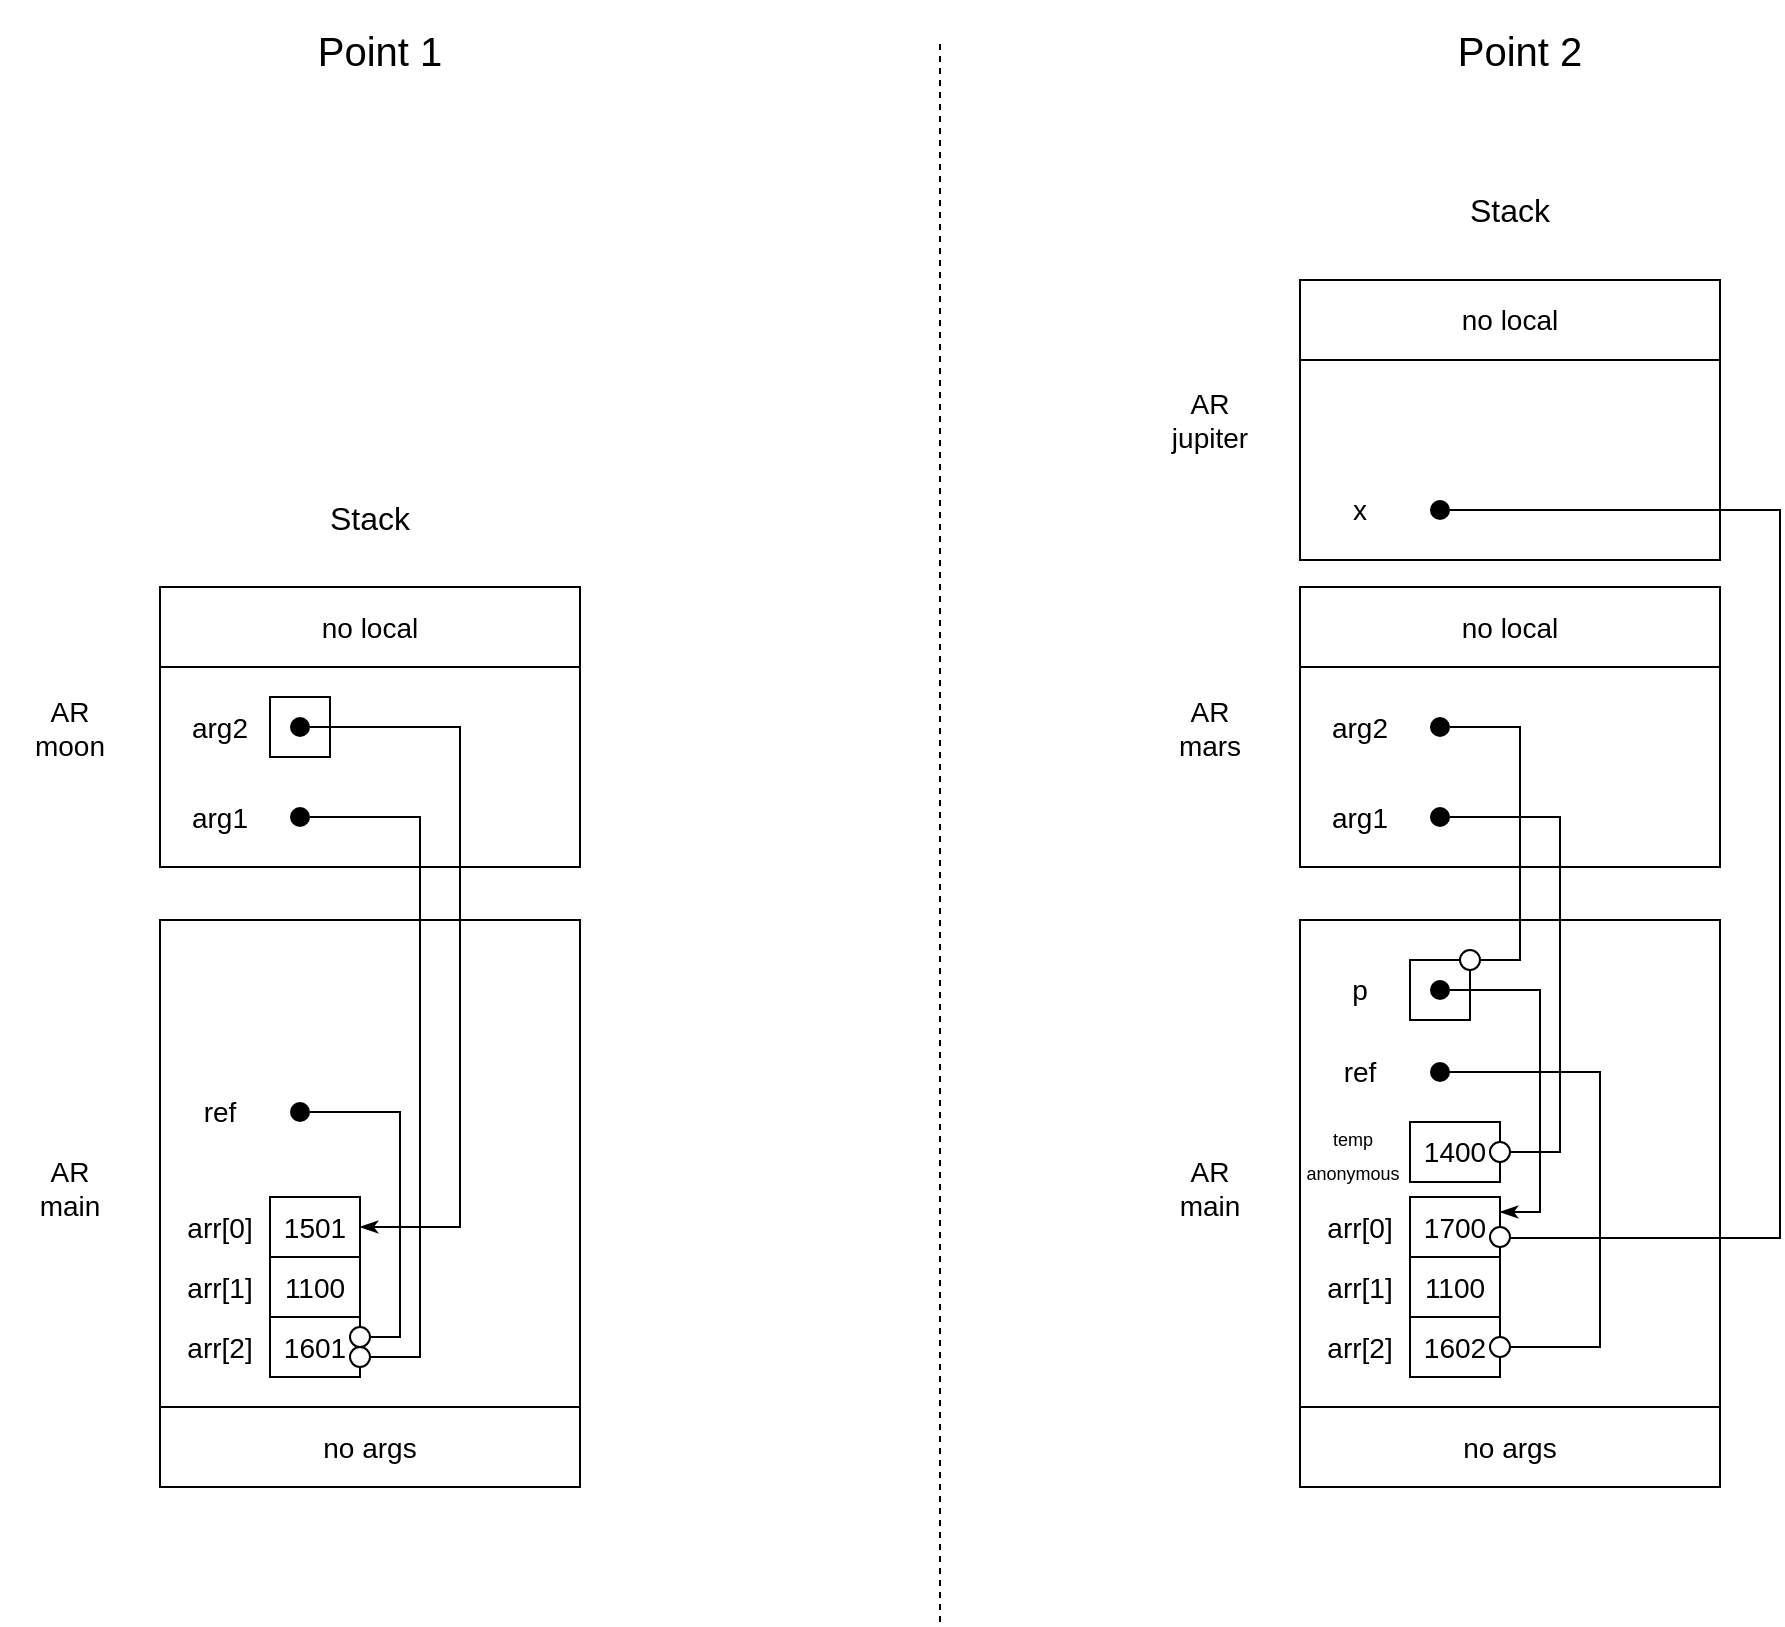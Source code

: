 <mxfile version="15.3.8" type="device"><diagram id="8z5wNx0Yzy49pbvgb2FL" name="exerciseA"><mxGraphModel dx="677" dy="378" grid="1" gridSize="10" guides="1" tooltips="1" connect="1" arrows="1" fold="1" page="1" pageScale="1" pageWidth="1100" pageHeight="850" math="0" shadow="0"><root><mxCell id="0"/><mxCell id="1" parent="0"/><mxCell id="lmqcRkjXxIzroFJogFbb-1" value="&lt;font style=&quot;font-size: 20px&quot;&gt;Point 1&lt;/font&gt;" style="text;html=1;strokeColor=none;fillColor=none;align=center;verticalAlign=middle;whiteSpace=wrap;rounded=0;fontSize=14;" vertex="1" parent="1"><mxGeometry x="230" y="10" width="100" height="50" as="geometry"/></mxCell><mxCell id="lmqcRkjXxIzroFJogFbb-2" value="&lt;font style=&quot;font-size: 16px&quot;&gt;Stack&lt;/font&gt;" style="text;html=1;strokeColor=none;fillColor=none;align=center;verticalAlign=middle;whiteSpace=wrap;rounded=0;fontSize=14;" vertex="1" parent="1"><mxGeometry x="245" y="253.5" width="60" height="30" as="geometry"/></mxCell><mxCell id="lmqcRkjXxIzroFJogFbb-3" value="&lt;font style=&quot;font-size: 14px&quot;&gt;AR&lt;br&gt;main&lt;br&gt;&lt;/font&gt;" style="text;html=1;strokeColor=none;fillColor=none;align=center;verticalAlign=middle;whiteSpace=wrap;rounded=0;fontSize=14;" vertex="1" parent="1"><mxGeometry x="100" y="573.5" width="50" height="60" as="geometry"/></mxCell><mxCell id="lmqcRkjXxIzroFJogFbb-4" value="" style="rounded=0;whiteSpace=wrap;html=1;fontSize=14;" vertex="1" parent="1"><mxGeometry x="170" y="470" width="210" height="243.5" as="geometry"/></mxCell><mxCell id="lmqcRkjXxIzroFJogFbb-5" value="no args" style="rounded=0;whiteSpace=wrap;html=1;fontSize=14;" vertex="1" parent="1"><mxGeometry x="170" y="713.5" width="210" height="40" as="geometry"/></mxCell><mxCell id="lmqcRkjXxIzroFJogFbb-6" value="1501" style="rounded=0;whiteSpace=wrap;html=1;fontSize=14;" vertex="1" parent="1"><mxGeometry x="225" y="608.5" width="45" height="30" as="geometry"/></mxCell><mxCell id="lmqcRkjXxIzroFJogFbb-7" value="arr[0]" style="text;html=1;strokeColor=none;fillColor=none;align=center;verticalAlign=middle;whiteSpace=wrap;rounded=0;fontSize=14;" vertex="1" parent="1"><mxGeometry x="180" y="613.5" width="40" height="20" as="geometry"/></mxCell><mxCell id="lmqcRkjXxIzroFJogFbb-8" value="1100" style="rounded=0;whiteSpace=wrap;html=1;fontSize=14;" vertex="1" parent="1"><mxGeometry x="225" y="638.5" width="45" height="30" as="geometry"/></mxCell><mxCell id="lmqcRkjXxIzroFJogFbb-9" value="arr[1]" style="text;html=1;strokeColor=none;fillColor=none;align=center;verticalAlign=middle;whiteSpace=wrap;rounded=0;fontSize=14;" vertex="1" parent="1"><mxGeometry x="180" y="643.5" width="40" height="20" as="geometry"/></mxCell><mxCell id="lmqcRkjXxIzroFJogFbb-10" value="1601" style="rounded=0;whiteSpace=wrap;html=1;fontSize=14;" vertex="1" parent="1"><mxGeometry x="225" y="668.5" width="45" height="30" as="geometry"/></mxCell><mxCell id="lmqcRkjXxIzroFJogFbb-11" value="arr[2]" style="text;html=1;strokeColor=none;fillColor=none;align=center;verticalAlign=middle;whiteSpace=wrap;rounded=0;fontSize=14;" vertex="1" parent="1"><mxGeometry x="180" y="673.5" width="40" height="20" as="geometry"/></mxCell><mxCell id="lmqcRkjXxIzroFJogFbb-24" value="" style="endArrow=none;dashed=1;html=1;fontSize=14;" edge="1" parent="1"><mxGeometry width="50" height="50" relative="1" as="geometry"><mxPoint x="560" y="821" as="sourcePoint"/><mxPoint x="560" y="29" as="targetPoint"/></mxGeometry></mxCell><mxCell id="lmqcRkjXxIzroFJogFbb-25" value="&lt;font style=&quot;font-size: 20px&quot;&gt;Point 2&lt;/font&gt;" style="text;html=1;strokeColor=none;fillColor=none;align=center;verticalAlign=middle;whiteSpace=wrap;rounded=0;fontSize=14;" vertex="1" parent="1"><mxGeometry x="800" y="10" width="100" height="50" as="geometry"/></mxCell><mxCell id="lmqcRkjXxIzroFJogFbb-79" style="edgeStyle=orthogonalEdgeStyle;rounded=0;orthogonalLoop=1;jettySize=auto;html=1;exitX=1;exitY=0.5;exitDx=0;exitDy=0;entryX=1;entryY=0.5;entryDx=0;entryDy=0;endArrow=none;endFill=0;" edge="1" parent="1" source="lmqcRkjXxIzroFJogFbb-75" target="lmqcRkjXxIzroFJogFbb-78"><mxGeometry relative="1" as="geometry"><Array as="points"><mxPoint x="290" y="566"/><mxPoint x="290" y="679"/></Array></mxGeometry></mxCell><mxCell id="lmqcRkjXxIzroFJogFbb-75" value="" style="ellipse;whiteSpace=wrap;html=1;fontSize=14;strokeColor=none;fillColor=#000000;" vertex="1" parent="1"><mxGeometry x="235" y="561" width="10" height="10" as="geometry"/></mxCell><mxCell id="lmqcRkjXxIzroFJogFbb-77" value="ref" style="text;html=1;strokeColor=none;fillColor=none;align=center;verticalAlign=middle;whiteSpace=wrap;rounded=0;fontSize=14;" vertex="1" parent="1"><mxGeometry x="180" y="556" width="40" height="20" as="geometry"/></mxCell><mxCell id="lmqcRkjXxIzroFJogFbb-78" value="" style="ellipse;whiteSpace=wrap;html=1;fontSize=14;strokeColor=default;fillColor=#FFFFFF;" vertex="1" parent="1"><mxGeometry x="265" y="673.5" width="10" height="10" as="geometry"/></mxCell><mxCell id="lmqcRkjXxIzroFJogFbb-80" value="" style="rounded=0;whiteSpace=wrap;html=1;fontSize=14;" vertex="1" parent="1"><mxGeometry x="170" y="343.5" width="210" height="100" as="geometry"/></mxCell><mxCell id="lmqcRkjXxIzroFJogFbb-81" value="no local" style="rounded=0;whiteSpace=wrap;html=1;fontSize=14;" vertex="1" parent="1"><mxGeometry x="170" y="303.5" width="210" height="40" as="geometry"/></mxCell><mxCell id="lmqcRkjXxIzroFJogFbb-82" value="&lt;font style=&quot;font-size: 14px&quot;&gt;AR&lt;br&gt;moon&lt;br&gt;&lt;/font&gt;" style="text;html=1;strokeColor=none;fillColor=none;align=center;verticalAlign=middle;whiteSpace=wrap;rounded=0;fontSize=14;" vertex="1" parent="1"><mxGeometry x="90" y="343.5" width="70" height="60" as="geometry"/></mxCell><mxCell id="lmqcRkjXxIzroFJogFbb-89" style="edgeStyle=orthogonalEdgeStyle;rounded=0;orthogonalLoop=1;jettySize=auto;html=1;exitX=1;exitY=0.5;exitDx=0;exitDy=0;entryX=1;entryY=0.5;entryDx=0;entryDy=0;endArrow=none;endFill=0;" edge="1" parent="1" source="lmqcRkjXxIzroFJogFbb-83" target="lmqcRkjXxIzroFJogFbb-140"><mxGeometry relative="1" as="geometry"><Array as="points"><mxPoint x="300" y="419"/><mxPoint x="300" y="689"/></Array></mxGeometry></mxCell><mxCell id="lmqcRkjXxIzroFJogFbb-83" value="" style="ellipse;whiteSpace=wrap;html=1;fontSize=14;strokeColor=none;fillColor=#000000;" vertex="1" parent="1"><mxGeometry x="235" y="413.5" width="10" height="10" as="geometry"/></mxCell><mxCell id="lmqcRkjXxIzroFJogFbb-84" value="arg1" style="text;html=1;strokeColor=none;fillColor=none;align=center;verticalAlign=middle;whiteSpace=wrap;rounded=0;fontSize=14;" vertex="1" parent="1"><mxGeometry x="180" y="408.5" width="40" height="20" as="geometry"/></mxCell><mxCell id="lmqcRkjXxIzroFJogFbb-85" value="" style="rounded=0;whiteSpace=wrap;html=1;fontSize=14;" vertex="1" parent="1"><mxGeometry x="225" y="358.5" width="30" height="30" as="geometry"/></mxCell><mxCell id="lmqcRkjXxIzroFJogFbb-90" style="edgeStyle=orthogonalEdgeStyle;rounded=0;orthogonalLoop=1;jettySize=auto;html=1;exitX=1;exitY=0.5;exitDx=0;exitDy=0;entryX=1;entryY=0.5;entryDx=0;entryDy=0;endArrow=classicThin;endFill=1;" edge="1" parent="1" source="lmqcRkjXxIzroFJogFbb-86" target="lmqcRkjXxIzroFJogFbb-6"><mxGeometry relative="1" as="geometry"><Array as="points"><mxPoint x="320" y="373"/><mxPoint x="320" y="623"/></Array></mxGeometry></mxCell><mxCell id="lmqcRkjXxIzroFJogFbb-86" value="" style="ellipse;whiteSpace=wrap;html=1;fontSize=14;strokeColor=none;fillColor=#000000;" vertex="1" parent="1"><mxGeometry x="235" y="368.5" width="10" height="10" as="geometry"/></mxCell><mxCell id="lmqcRkjXxIzroFJogFbb-87" value="arg2" style="text;html=1;strokeColor=none;fillColor=none;align=center;verticalAlign=middle;whiteSpace=wrap;rounded=0;fontSize=14;" vertex="1" parent="1"><mxGeometry x="180" y="363.5" width="40" height="20" as="geometry"/></mxCell><mxCell id="lmqcRkjXxIzroFJogFbb-91" value="&lt;font style=&quot;font-size: 16px&quot;&gt;Stack&lt;/font&gt;" style="text;html=1;strokeColor=none;fillColor=none;align=center;verticalAlign=middle;whiteSpace=wrap;rounded=0;fontSize=14;" vertex="1" parent="1"><mxGeometry x="815" y="100" width="60" height="30" as="geometry"/></mxCell><mxCell id="lmqcRkjXxIzroFJogFbb-92" value="&lt;font style=&quot;font-size: 14px&quot;&gt;AR&lt;br&gt;main&lt;br&gt;&lt;/font&gt;" style="text;html=1;strokeColor=none;fillColor=none;align=center;verticalAlign=middle;whiteSpace=wrap;rounded=0;fontSize=14;" vertex="1" parent="1"><mxGeometry x="670" y="573.5" width="50" height="60" as="geometry"/></mxCell><mxCell id="lmqcRkjXxIzroFJogFbb-93" value="" style="rounded=0;whiteSpace=wrap;html=1;fontSize=14;" vertex="1" parent="1"><mxGeometry x="740" y="470" width="210" height="243.5" as="geometry"/></mxCell><mxCell id="lmqcRkjXxIzroFJogFbb-94" value="no args" style="rounded=0;whiteSpace=wrap;html=1;fontSize=14;" vertex="1" parent="1"><mxGeometry x="740" y="713.5" width="210" height="40" as="geometry"/></mxCell><mxCell id="lmqcRkjXxIzroFJogFbb-95" value="1700" style="rounded=0;whiteSpace=wrap;html=1;fontSize=14;" vertex="1" parent="1"><mxGeometry x="795" y="608.5" width="45" height="30" as="geometry"/></mxCell><mxCell id="lmqcRkjXxIzroFJogFbb-96" value="arr[0]" style="text;html=1;strokeColor=none;fillColor=none;align=center;verticalAlign=middle;whiteSpace=wrap;rounded=0;fontSize=14;" vertex="1" parent="1"><mxGeometry x="750" y="613.5" width="40" height="20" as="geometry"/></mxCell><mxCell id="lmqcRkjXxIzroFJogFbb-97" value="1100" style="rounded=0;whiteSpace=wrap;html=1;fontSize=14;" vertex="1" parent="1"><mxGeometry x="795" y="638.5" width="45" height="30" as="geometry"/></mxCell><mxCell id="lmqcRkjXxIzroFJogFbb-98" value="arr[1]" style="text;html=1;strokeColor=none;fillColor=none;align=center;verticalAlign=middle;whiteSpace=wrap;rounded=0;fontSize=14;" vertex="1" parent="1"><mxGeometry x="750" y="643.5" width="40" height="20" as="geometry"/></mxCell><mxCell id="lmqcRkjXxIzroFJogFbb-99" value="1602" style="rounded=0;whiteSpace=wrap;html=1;fontSize=14;" vertex="1" parent="1"><mxGeometry x="795" y="668.5" width="45" height="30" as="geometry"/></mxCell><mxCell id="lmqcRkjXxIzroFJogFbb-100" value="arr[2]" style="text;html=1;strokeColor=none;fillColor=none;align=center;verticalAlign=middle;whiteSpace=wrap;rounded=0;fontSize=14;" vertex="1" parent="1"><mxGeometry x="750" y="673.5" width="40" height="20" as="geometry"/></mxCell><mxCell id="lmqcRkjXxIzroFJogFbb-101" style="edgeStyle=orthogonalEdgeStyle;rounded=0;orthogonalLoop=1;jettySize=auto;html=1;exitX=1;exitY=0.5;exitDx=0;exitDy=0;entryX=1;entryY=0.5;entryDx=0;entryDy=0;endArrow=none;endFill=0;" edge="1" parent="1" source="lmqcRkjXxIzroFJogFbb-102" target="lmqcRkjXxIzroFJogFbb-104"><mxGeometry relative="1" as="geometry"><Array as="points"><mxPoint x="890" y="546"/><mxPoint x="890" y="684"/></Array></mxGeometry></mxCell><mxCell id="lmqcRkjXxIzroFJogFbb-102" value="" style="ellipse;whiteSpace=wrap;html=1;fontSize=14;strokeColor=none;fillColor=#000000;" vertex="1" parent="1"><mxGeometry x="805" y="541" width="10" height="10" as="geometry"/></mxCell><mxCell id="lmqcRkjXxIzroFJogFbb-103" value="ref" style="text;html=1;strokeColor=none;fillColor=none;align=center;verticalAlign=middle;whiteSpace=wrap;rounded=0;fontSize=14;" vertex="1" parent="1"><mxGeometry x="750" y="536" width="40" height="20" as="geometry"/></mxCell><mxCell id="lmqcRkjXxIzroFJogFbb-104" value="" style="ellipse;whiteSpace=wrap;html=1;fontSize=14;strokeColor=default;fillColor=#FFFFFF;" vertex="1" parent="1"><mxGeometry x="835" y="678.5" width="10" height="10" as="geometry"/></mxCell><mxCell id="lmqcRkjXxIzroFJogFbb-105" value="" style="rounded=0;whiteSpace=wrap;html=1;fontSize=14;" vertex="1" parent="1"><mxGeometry x="740" y="343.5" width="210" height="100" as="geometry"/></mxCell><mxCell id="lmqcRkjXxIzroFJogFbb-106" value="no local" style="rounded=0;whiteSpace=wrap;html=1;fontSize=14;" vertex="1" parent="1"><mxGeometry x="740" y="303.5" width="210" height="40" as="geometry"/></mxCell><mxCell id="lmqcRkjXxIzroFJogFbb-107" value="&lt;font style=&quot;font-size: 14px&quot;&gt;AR&lt;br&gt;mars&lt;br&gt;&lt;/font&gt;" style="text;html=1;strokeColor=none;fillColor=none;align=center;verticalAlign=middle;whiteSpace=wrap;rounded=0;fontSize=14;" vertex="1" parent="1"><mxGeometry x="660" y="343.5" width="70" height="60" as="geometry"/></mxCell><mxCell id="lmqcRkjXxIzroFJogFbb-123" style="edgeStyle=orthogonalEdgeStyle;rounded=0;orthogonalLoop=1;jettySize=auto;html=1;exitX=1;exitY=0.5;exitDx=0;exitDy=0;endArrow=none;endFill=0;entryX=1;entryY=0.5;entryDx=0;entryDy=0;" edge="1" parent="1" source="lmqcRkjXxIzroFJogFbb-109" target="lmqcRkjXxIzroFJogFbb-122"><mxGeometry relative="1" as="geometry"><mxPoint x="860" y="580" as="targetPoint"/><Array as="points"><mxPoint x="870" y="419"/><mxPoint x="870" y="586"/></Array></mxGeometry></mxCell><mxCell id="lmqcRkjXxIzroFJogFbb-109" value="" style="ellipse;whiteSpace=wrap;html=1;fontSize=14;strokeColor=none;fillColor=#000000;" vertex="1" parent="1"><mxGeometry x="805" y="413.5" width="10" height="10" as="geometry"/></mxCell><mxCell id="lmqcRkjXxIzroFJogFbb-110" value="arg1" style="text;html=1;strokeColor=none;fillColor=none;align=center;verticalAlign=middle;whiteSpace=wrap;rounded=0;fontSize=14;" vertex="1" parent="1"><mxGeometry x="750" y="408.5" width="40" height="20" as="geometry"/></mxCell><mxCell id="lmqcRkjXxIzroFJogFbb-125" style="edgeStyle=orthogonalEdgeStyle;rounded=0;orthogonalLoop=1;jettySize=auto;html=1;exitX=1;exitY=0.5;exitDx=0;exitDy=0;entryX=1;entryY=0.5;entryDx=0;entryDy=0;endArrow=none;endFill=0;" edge="1" parent="1" source="lmqcRkjXxIzroFJogFbb-113" target="lmqcRkjXxIzroFJogFbb-124"><mxGeometry relative="1" as="geometry"><Array as="points"><mxPoint x="850" y="374"/><mxPoint x="850" y="490"/></Array></mxGeometry></mxCell><mxCell id="lmqcRkjXxIzroFJogFbb-113" value="" style="ellipse;whiteSpace=wrap;html=1;fontSize=14;strokeColor=none;fillColor=#000000;" vertex="1" parent="1"><mxGeometry x="805" y="368.5" width="10" height="10" as="geometry"/></mxCell><mxCell id="lmqcRkjXxIzroFJogFbb-114" value="arg2" style="text;html=1;strokeColor=none;fillColor=none;align=center;verticalAlign=middle;whiteSpace=wrap;rounded=0;fontSize=14;" vertex="1" parent="1"><mxGeometry x="750" y="363.5" width="40" height="20" as="geometry"/></mxCell><mxCell id="lmqcRkjXxIzroFJogFbb-116" value="" style="rounded=0;whiteSpace=wrap;html=1;fontSize=14;" vertex="1" parent="1"><mxGeometry x="795" y="490" width="30" height="30" as="geometry"/></mxCell><mxCell id="lmqcRkjXxIzroFJogFbb-119" style="edgeStyle=orthogonalEdgeStyle;rounded=0;orthogonalLoop=1;jettySize=auto;html=1;exitX=1;exitY=0.5;exitDx=0;exitDy=0;entryX=1;entryY=0.25;entryDx=0;entryDy=0;endArrow=classicThin;endFill=1;" edge="1" parent="1" source="lmqcRkjXxIzroFJogFbb-117" target="lmqcRkjXxIzroFJogFbb-95"><mxGeometry relative="1" as="geometry"><Array as="points"><mxPoint x="860" y="505"/><mxPoint x="860" y="616"/></Array></mxGeometry></mxCell><mxCell id="lmqcRkjXxIzroFJogFbb-117" value="" style="ellipse;whiteSpace=wrap;html=1;fontSize=14;strokeColor=none;fillColor=#000000;" vertex="1" parent="1"><mxGeometry x="805" y="500" width="10" height="10" as="geometry"/></mxCell><mxCell id="lmqcRkjXxIzroFJogFbb-118" value="p" style="text;html=1;strokeColor=none;fillColor=none;align=center;verticalAlign=middle;whiteSpace=wrap;rounded=0;fontSize=14;" vertex="1" parent="1"><mxGeometry x="750" y="495" width="40" height="20" as="geometry"/></mxCell><mxCell id="lmqcRkjXxIzroFJogFbb-124" value="" style="ellipse;whiteSpace=wrap;html=1;fontSize=14;strokeColor=default;fillColor=#FFFFFF;" vertex="1" parent="1"><mxGeometry x="820" y="485" width="10" height="10" as="geometry"/></mxCell><mxCell id="lmqcRkjXxIzroFJogFbb-129" value="" style="rounded=0;whiteSpace=wrap;html=1;fontSize=14;" vertex="1" parent="1"><mxGeometry x="740" y="190" width="210" height="100" as="geometry"/></mxCell><mxCell id="lmqcRkjXxIzroFJogFbb-130" value="no local" style="rounded=0;whiteSpace=wrap;html=1;fontSize=14;" vertex="1" parent="1"><mxGeometry x="740" y="150" width="210" height="40" as="geometry"/></mxCell><mxCell id="lmqcRkjXxIzroFJogFbb-138" style="edgeStyle=orthogonalEdgeStyle;rounded=0;orthogonalLoop=1;jettySize=auto;html=1;exitX=1;exitY=0.5;exitDx=0;exitDy=0;endArrow=none;endFill=0;entryX=1;entryY=0.5;entryDx=0;entryDy=0;" edge="1" parent="1" source="lmqcRkjXxIzroFJogFbb-131" target="lmqcRkjXxIzroFJogFbb-139"><mxGeometry relative="1" as="geometry"><mxPoint x="860" y="624" as="targetPoint"/><Array as="points"><mxPoint x="980" y="265"/><mxPoint x="980" y="629"/><mxPoint x="845" y="629"/></Array></mxGeometry></mxCell><mxCell id="lmqcRkjXxIzroFJogFbb-131" value="" style="ellipse;whiteSpace=wrap;html=1;fontSize=14;strokeColor=none;fillColor=#000000;" vertex="1" parent="1"><mxGeometry x="805" y="260" width="10" height="10" as="geometry"/></mxCell><mxCell id="lmqcRkjXxIzroFJogFbb-132" value="x" style="text;html=1;strokeColor=none;fillColor=none;align=center;verticalAlign=middle;whiteSpace=wrap;rounded=0;fontSize=14;" vertex="1" parent="1"><mxGeometry x="750" y="255" width="40" height="20" as="geometry"/></mxCell><mxCell id="lmqcRkjXxIzroFJogFbb-135" value="&lt;font style=&quot;font-size: 14px&quot;&gt;AR&lt;br&gt;jupiter&lt;br&gt;&lt;/font&gt;" style="text;html=1;strokeColor=none;fillColor=none;align=center;verticalAlign=middle;whiteSpace=wrap;rounded=0;fontSize=14;" vertex="1" parent="1"><mxGeometry x="660" y="190" width="70" height="60" as="geometry"/></mxCell><mxCell id="lmqcRkjXxIzroFJogFbb-136" value="1400" style="rounded=0;whiteSpace=wrap;html=1;fontSize=14;" vertex="1" parent="1"><mxGeometry x="795" y="571" width="45" height="30" as="geometry"/></mxCell><mxCell id="lmqcRkjXxIzroFJogFbb-137" value="&lt;font style=&quot;font-size: 9px&quot;&gt;temp&lt;br&gt;anonymous&lt;br&gt;&lt;/font&gt;" style="text;html=1;strokeColor=none;fillColor=none;align=center;verticalAlign=middle;whiteSpace=wrap;rounded=0;fontSize=14;" vertex="1" parent="1"><mxGeometry x="740" y="567.75" width="53" height="36.5" as="geometry"/></mxCell><mxCell id="lmqcRkjXxIzroFJogFbb-122" value="" style="ellipse;whiteSpace=wrap;html=1;fontSize=14;strokeColor=default;fillColor=#FFFFFF;" vertex="1" parent="1"><mxGeometry x="835" y="581" width="10" height="10" as="geometry"/></mxCell><mxCell id="lmqcRkjXxIzroFJogFbb-139" value="" style="ellipse;whiteSpace=wrap;html=1;fontSize=14;strokeColor=default;fillColor=#FFFFFF;" vertex="1" parent="1"><mxGeometry x="835" y="623.5" width="10" height="10" as="geometry"/></mxCell><mxCell id="lmqcRkjXxIzroFJogFbb-140" value="" style="ellipse;whiteSpace=wrap;html=1;fontSize=14;strokeColor=default;fillColor=#FFFFFF;" vertex="1" parent="1"><mxGeometry x="265" y="683.5" width="10" height="10" as="geometry"/></mxCell></root></mxGraphModel></diagram></mxfile>